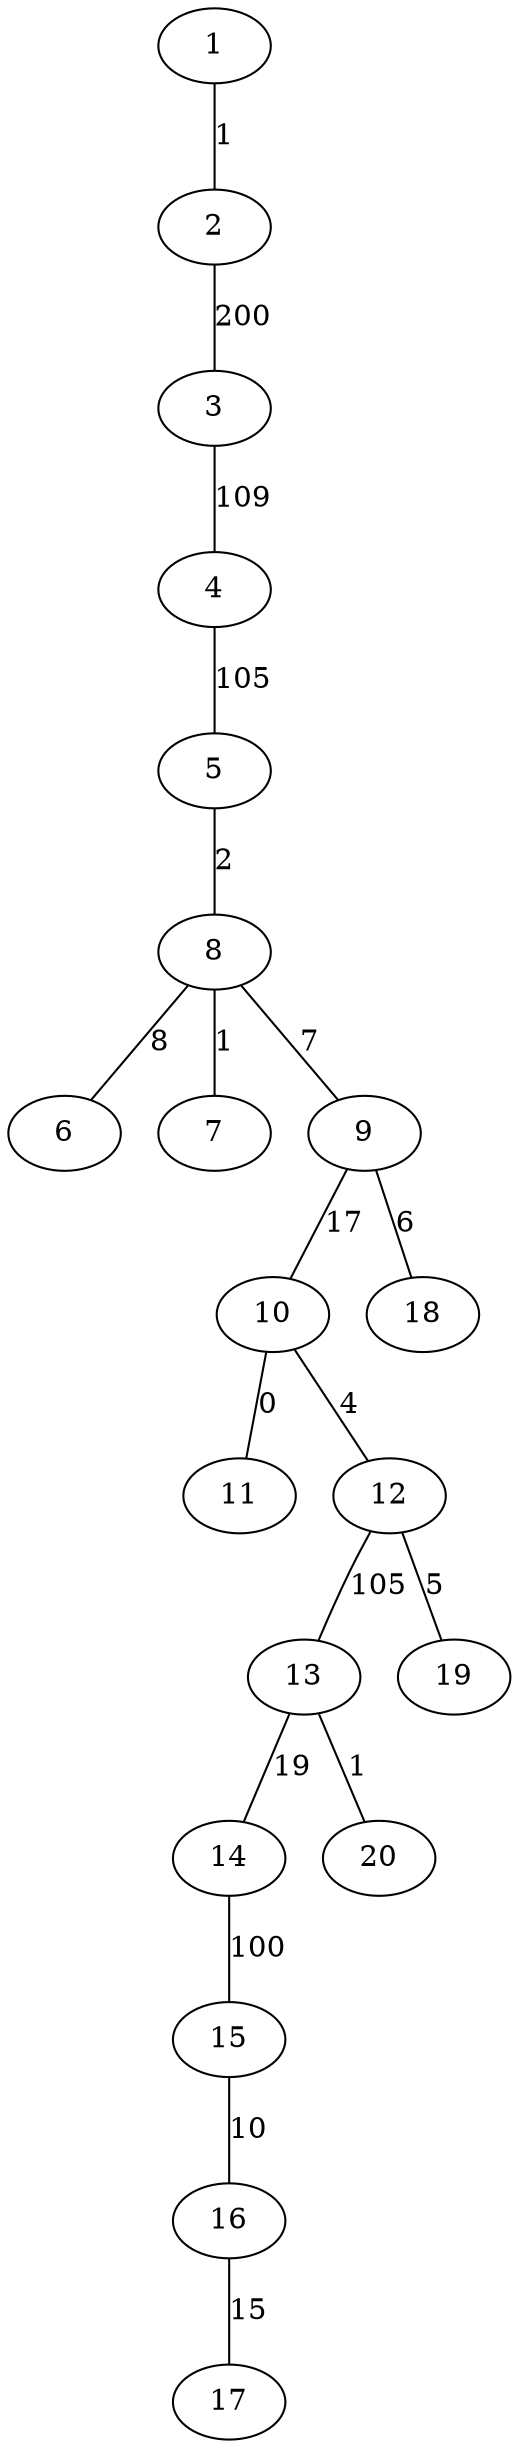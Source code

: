 graph {
    1--2 [label=1];
    2--3 [label=200];
    3--4 [label=109];
    4--5 [label=105];
    5--8 [label=2];
    8--6 [label=8];
    8--7 [label=1];
    8--9 [label=7];
    9--10 [label=17];
    9--18 [label=6];
    10--11 [label=0];
    10--12 [label=4];
    12--13 [label=105];
    12--19 [label=5];
    13--14 [label=19];
    13--20 [label=1];
    14--15 [label=100];
    15--16 [label=10];
    16--17 [label=15];
}